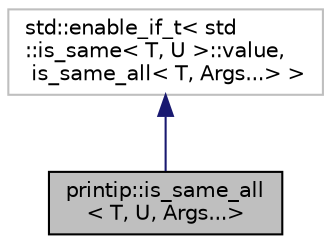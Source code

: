 digraph "printip::is_same_all&lt; T, U, Args...&gt;"
{
  edge [fontname="Helvetica",fontsize="10",labelfontname="Helvetica",labelfontsize="10"];
  node [fontname="Helvetica",fontsize="10",shape=record];
  Node1 [label="printip::is_same_all\l\< T, U, Args...\>",height=0.2,width=0.4,color="black", fillcolor="grey75", style="filled" fontcolor="black"];
  Node2 -> Node1 [dir="back",color="midnightblue",fontsize="10",style="solid",fontname="Helvetica"];
  Node2 [label="std::enable_if_t\< std\l::is_same\< T, U \>::value,\l is_same_all\< T, Args...\> \>",height=0.2,width=0.4,color="grey75", fillcolor="white", style="filled"];
}
